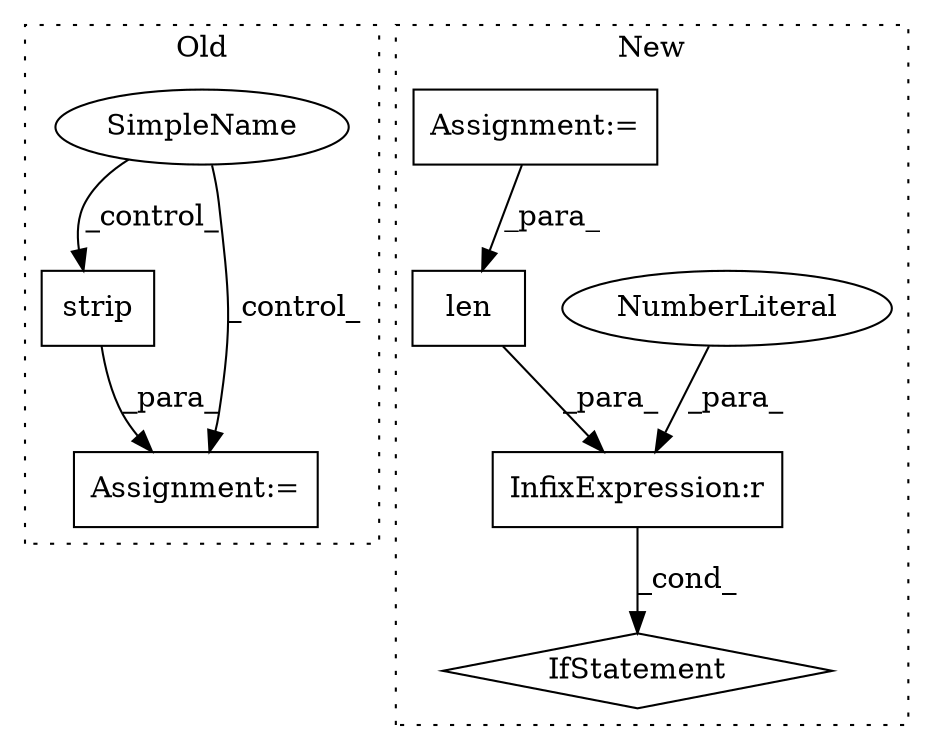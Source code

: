 digraph G {
subgraph cluster0 {
1 [label="strip" a="32" s="1566" l="7" shape="box"];
7 [label="Assignment:=" a="7" s="1556" l="1" shape="box"];
8 [label="SimpleName" a="42" s="" l="" shape="ellipse"];
label = "Old";
style="dotted";
}
subgraph cluster1 {
2 [label="len" a="32" s="1467,1474" l="4,1" shape="box"];
3 [label="InfixExpression:r" a="27" s="1475" l="4" shape="box"];
4 [label="IfStatement" a="25" s="1463,1480" l="4,2" shape="diamond"];
5 [label="NumberLiteral" a="34" s="1479" l="1" shape="ellipse"];
6 [label="Assignment:=" a="7" s="1423" l="30" shape="box"];
label = "New";
style="dotted";
}
1 -> 7 [label="_para_"];
2 -> 3 [label="_para_"];
3 -> 4 [label="_cond_"];
5 -> 3 [label="_para_"];
6 -> 2 [label="_para_"];
8 -> 1 [label="_control_"];
8 -> 7 [label="_control_"];
}